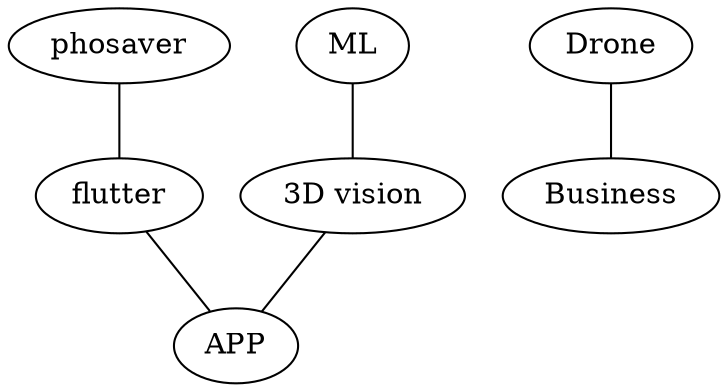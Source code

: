 graph G {
	phosaver -- flutter
	ML -- "3D vision"
	"3D vision" -- APP
	flutter -- APP
	Drone -- Business
}
